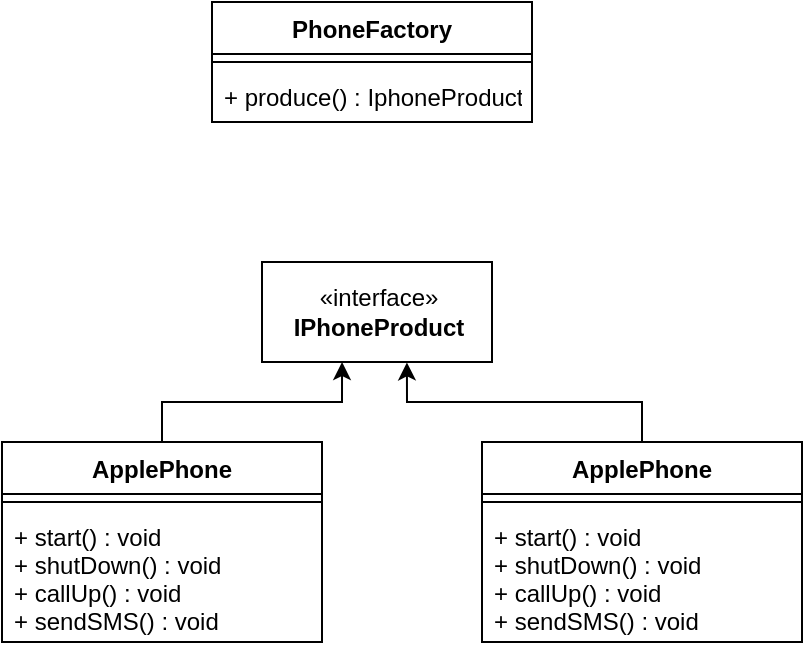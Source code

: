 <mxfile version="17.4.5" type="github">
  <diagram id="Wm4UiVOaAzaUhb4Xn29v" name="Page-1">
    <mxGraphModel dx="981" dy="526" grid="1" gridSize="10" guides="1" tooltips="1" connect="1" arrows="1" fold="1" page="1" pageScale="1" pageWidth="2000" pageHeight="2000" math="0" shadow="0">
      <root>
        <mxCell id="0" />
        <mxCell id="1" parent="0" />
        <mxCell id="FrBY-cNA6xfNyGLWGybC-1" value="PhoneFactory" style="swimlane;fontStyle=1;align=center;verticalAlign=top;childLayout=stackLayout;horizontal=1;startSize=26;horizontalStack=0;resizeParent=1;resizeParentMax=0;resizeLast=0;collapsible=1;marginBottom=0;" parent="1" vertex="1">
          <mxGeometry x="145" y="60" width="160" height="60" as="geometry" />
        </mxCell>
        <mxCell id="FrBY-cNA6xfNyGLWGybC-3" value="" style="line;strokeWidth=1;fillColor=none;align=left;verticalAlign=middle;spacingTop=-1;spacingLeft=3;spacingRight=3;rotatable=0;labelPosition=right;points=[];portConstraint=eastwest;" parent="FrBY-cNA6xfNyGLWGybC-1" vertex="1">
          <mxGeometry y="26" width="160" height="8" as="geometry" />
        </mxCell>
        <mxCell id="FrBY-cNA6xfNyGLWGybC-4" value="+ produce() : IphoneProduct&#xa;" style="text;strokeColor=none;fillColor=none;align=left;verticalAlign=top;spacingLeft=4;spacingRight=4;overflow=hidden;rotatable=0;points=[[0,0.5],[1,0.5]];portConstraint=eastwest;" parent="FrBY-cNA6xfNyGLWGybC-1" vertex="1">
          <mxGeometry y="34" width="160" height="26" as="geometry" />
        </mxCell>
        <mxCell id="FrBY-cNA6xfNyGLWGybC-9" value="«interface»&lt;br&gt;&lt;b&gt;IPhoneProduct&lt;br&gt;&lt;/b&gt;" style="html=1;" parent="1" vertex="1">
          <mxGeometry x="170" y="190" width="115" height="50" as="geometry" />
        </mxCell>
        <mxCell id="dRfDCK3N5SpxxT6TibAj-17" style="edgeStyle=orthogonalEdgeStyle;rounded=0;orthogonalLoop=1;jettySize=auto;html=1;entryX=0.348;entryY=1;entryDx=0;entryDy=0;entryPerimeter=0;" edge="1" parent="1" source="dRfDCK3N5SpxxT6TibAj-5" target="FrBY-cNA6xfNyGLWGybC-9">
          <mxGeometry relative="1" as="geometry" />
        </mxCell>
        <mxCell id="dRfDCK3N5SpxxT6TibAj-5" value="ApplePhone" style="swimlane;fontStyle=1;align=center;verticalAlign=top;childLayout=stackLayout;horizontal=1;startSize=26;horizontalStack=0;resizeParent=1;resizeParentMax=0;resizeLast=0;collapsible=1;marginBottom=0;" vertex="1" parent="1">
          <mxGeometry x="40" y="280" width="160" height="100" as="geometry" />
        </mxCell>
        <mxCell id="dRfDCK3N5SpxxT6TibAj-7" value="" style="line;strokeWidth=1;fillColor=none;align=left;verticalAlign=middle;spacingTop=-1;spacingLeft=3;spacingRight=3;rotatable=0;labelPosition=right;points=[];portConstraint=eastwest;" vertex="1" parent="dRfDCK3N5SpxxT6TibAj-5">
          <mxGeometry y="26" width="160" height="8" as="geometry" />
        </mxCell>
        <mxCell id="dRfDCK3N5SpxxT6TibAj-8" value="+ start() : void&#xa;+ shutDown() : void&#xa;+ callUp() : void&#xa;+ sendSMS() : void" style="text;strokeColor=none;fillColor=none;align=left;verticalAlign=top;spacingLeft=4;spacingRight=4;overflow=hidden;rotatable=0;points=[[0,0.5],[1,0.5]];portConstraint=eastwest;" vertex="1" parent="dRfDCK3N5SpxxT6TibAj-5">
          <mxGeometry y="34" width="160" height="66" as="geometry" />
        </mxCell>
        <mxCell id="dRfDCK3N5SpxxT6TibAj-15" style="edgeStyle=orthogonalEdgeStyle;rounded=0;orthogonalLoop=1;jettySize=auto;html=1;exitX=0.5;exitY=0;exitDx=0;exitDy=0;entryX=0.63;entryY=1.004;entryDx=0;entryDy=0;entryPerimeter=0;" edge="1" parent="1" source="dRfDCK3N5SpxxT6TibAj-9" target="FrBY-cNA6xfNyGLWGybC-9">
          <mxGeometry relative="1" as="geometry" />
        </mxCell>
        <mxCell id="dRfDCK3N5SpxxT6TibAj-9" value="ApplePhone" style="swimlane;fontStyle=1;align=center;verticalAlign=top;childLayout=stackLayout;horizontal=1;startSize=26;horizontalStack=0;resizeParent=1;resizeParentMax=0;resizeLast=0;collapsible=1;marginBottom=0;" vertex="1" parent="1">
          <mxGeometry x="280" y="280" width="160" height="100" as="geometry" />
        </mxCell>
        <mxCell id="dRfDCK3N5SpxxT6TibAj-10" value="" style="line;strokeWidth=1;fillColor=none;align=left;verticalAlign=middle;spacingTop=-1;spacingLeft=3;spacingRight=3;rotatable=0;labelPosition=right;points=[];portConstraint=eastwest;" vertex="1" parent="dRfDCK3N5SpxxT6TibAj-9">
          <mxGeometry y="26" width="160" height="8" as="geometry" />
        </mxCell>
        <mxCell id="dRfDCK3N5SpxxT6TibAj-11" value="+ start() : void&#xa;+ shutDown() : void&#xa;+ callUp() : void&#xa;+ sendSMS() : void" style="text;strokeColor=none;fillColor=none;align=left;verticalAlign=top;spacingLeft=4;spacingRight=4;overflow=hidden;rotatable=0;points=[[0,0.5],[1,0.5]];portConstraint=eastwest;" vertex="1" parent="dRfDCK3N5SpxxT6TibAj-9">
          <mxGeometry y="34" width="160" height="66" as="geometry" />
        </mxCell>
      </root>
    </mxGraphModel>
  </diagram>
</mxfile>
